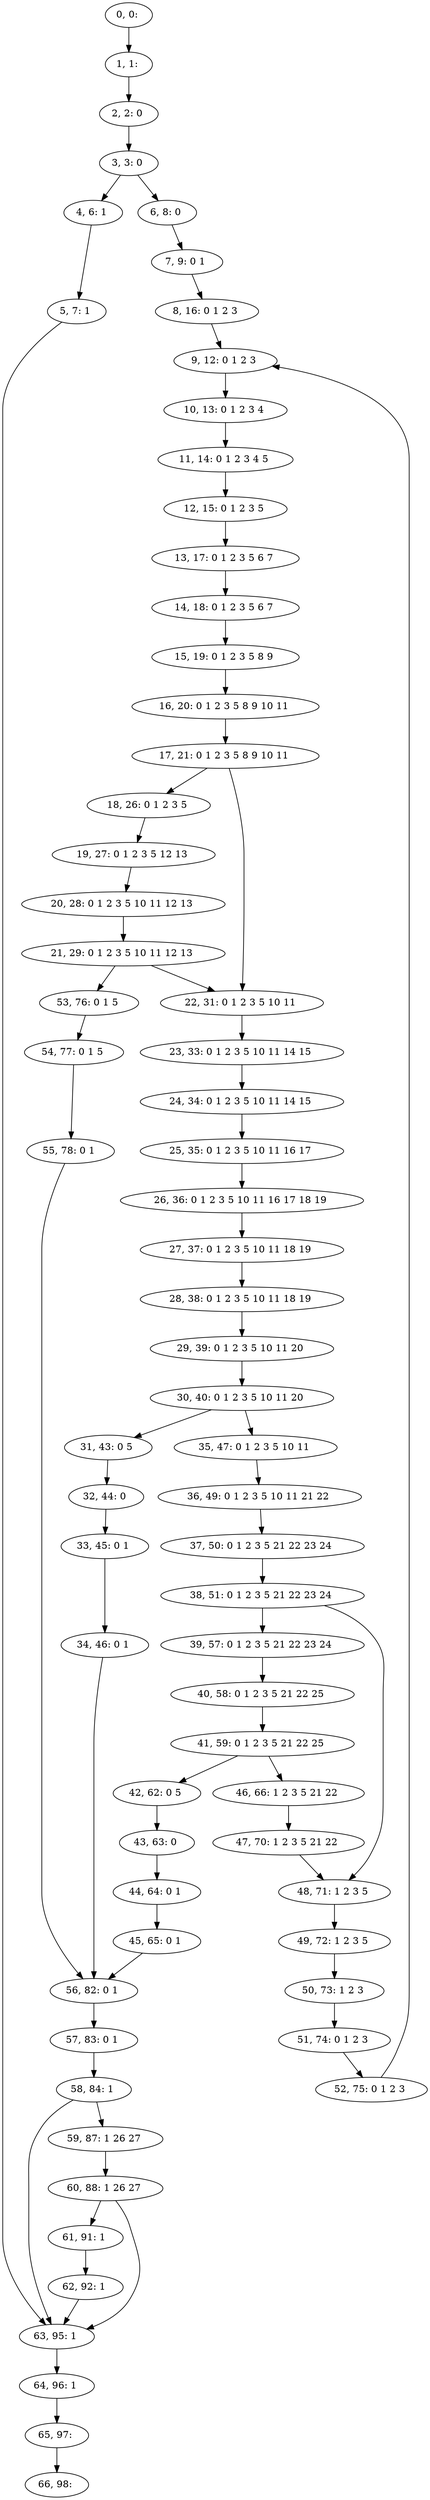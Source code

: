 digraph G {
0[label="0, 0: "];
1[label="1, 1: "];
2[label="2, 2: 0 "];
3[label="3, 3: 0 "];
4[label="4, 6: 1 "];
5[label="5, 7: 1 "];
6[label="6, 8: 0 "];
7[label="7, 9: 0 1 "];
8[label="8, 16: 0 1 2 3 "];
9[label="9, 12: 0 1 2 3 "];
10[label="10, 13: 0 1 2 3 4 "];
11[label="11, 14: 0 1 2 3 4 5 "];
12[label="12, 15: 0 1 2 3 5 "];
13[label="13, 17: 0 1 2 3 5 6 7 "];
14[label="14, 18: 0 1 2 3 5 6 7 "];
15[label="15, 19: 0 1 2 3 5 8 9 "];
16[label="16, 20: 0 1 2 3 5 8 9 10 11 "];
17[label="17, 21: 0 1 2 3 5 8 9 10 11 "];
18[label="18, 26: 0 1 2 3 5 "];
19[label="19, 27: 0 1 2 3 5 12 13 "];
20[label="20, 28: 0 1 2 3 5 10 11 12 13 "];
21[label="21, 29: 0 1 2 3 5 10 11 12 13 "];
22[label="22, 31: 0 1 2 3 5 10 11 "];
23[label="23, 33: 0 1 2 3 5 10 11 14 15 "];
24[label="24, 34: 0 1 2 3 5 10 11 14 15 "];
25[label="25, 35: 0 1 2 3 5 10 11 16 17 "];
26[label="26, 36: 0 1 2 3 5 10 11 16 17 18 19 "];
27[label="27, 37: 0 1 2 3 5 10 11 18 19 "];
28[label="28, 38: 0 1 2 3 5 10 11 18 19 "];
29[label="29, 39: 0 1 2 3 5 10 11 20 "];
30[label="30, 40: 0 1 2 3 5 10 11 20 "];
31[label="31, 43: 0 5 "];
32[label="32, 44: 0 "];
33[label="33, 45: 0 1 "];
34[label="34, 46: 0 1 "];
35[label="35, 47: 0 1 2 3 5 10 11 "];
36[label="36, 49: 0 1 2 3 5 10 11 21 22 "];
37[label="37, 50: 0 1 2 3 5 21 22 23 24 "];
38[label="38, 51: 0 1 2 3 5 21 22 23 24 "];
39[label="39, 57: 0 1 2 3 5 21 22 23 24 "];
40[label="40, 58: 0 1 2 3 5 21 22 25 "];
41[label="41, 59: 0 1 2 3 5 21 22 25 "];
42[label="42, 62: 0 5 "];
43[label="43, 63: 0 "];
44[label="44, 64: 0 1 "];
45[label="45, 65: 0 1 "];
46[label="46, 66: 1 2 3 5 21 22 "];
47[label="47, 70: 1 2 3 5 21 22 "];
48[label="48, 71: 1 2 3 5 "];
49[label="49, 72: 1 2 3 5 "];
50[label="50, 73: 1 2 3 "];
51[label="51, 74: 0 1 2 3 "];
52[label="52, 75: 0 1 2 3 "];
53[label="53, 76: 0 1 5 "];
54[label="54, 77: 0 1 5 "];
55[label="55, 78: 0 1 "];
56[label="56, 82: 0 1 "];
57[label="57, 83: 0 1 "];
58[label="58, 84: 1 "];
59[label="59, 87: 1 26 27 "];
60[label="60, 88: 1 26 27 "];
61[label="61, 91: 1 "];
62[label="62, 92: 1 "];
63[label="63, 95: 1 "];
64[label="64, 96: 1 "];
65[label="65, 97: "];
66[label="66, 98: "];
0->1 ;
1->2 ;
2->3 ;
3->4 ;
3->6 ;
4->5 ;
5->63 ;
6->7 ;
7->8 ;
8->9 ;
9->10 ;
10->11 ;
11->12 ;
12->13 ;
13->14 ;
14->15 ;
15->16 ;
16->17 ;
17->18 ;
17->22 ;
18->19 ;
19->20 ;
20->21 ;
21->22 ;
21->53 ;
22->23 ;
23->24 ;
24->25 ;
25->26 ;
26->27 ;
27->28 ;
28->29 ;
29->30 ;
30->31 ;
30->35 ;
31->32 ;
32->33 ;
33->34 ;
34->56 ;
35->36 ;
36->37 ;
37->38 ;
38->39 ;
38->48 ;
39->40 ;
40->41 ;
41->42 ;
41->46 ;
42->43 ;
43->44 ;
44->45 ;
45->56 ;
46->47 ;
47->48 ;
48->49 ;
49->50 ;
50->51 ;
51->52 ;
52->9 ;
53->54 ;
54->55 ;
55->56 ;
56->57 ;
57->58 ;
58->59 ;
58->63 ;
59->60 ;
60->61 ;
60->63 ;
61->62 ;
62->63 ;
63->64 ;
64->65 ;
65->66 ;
}
